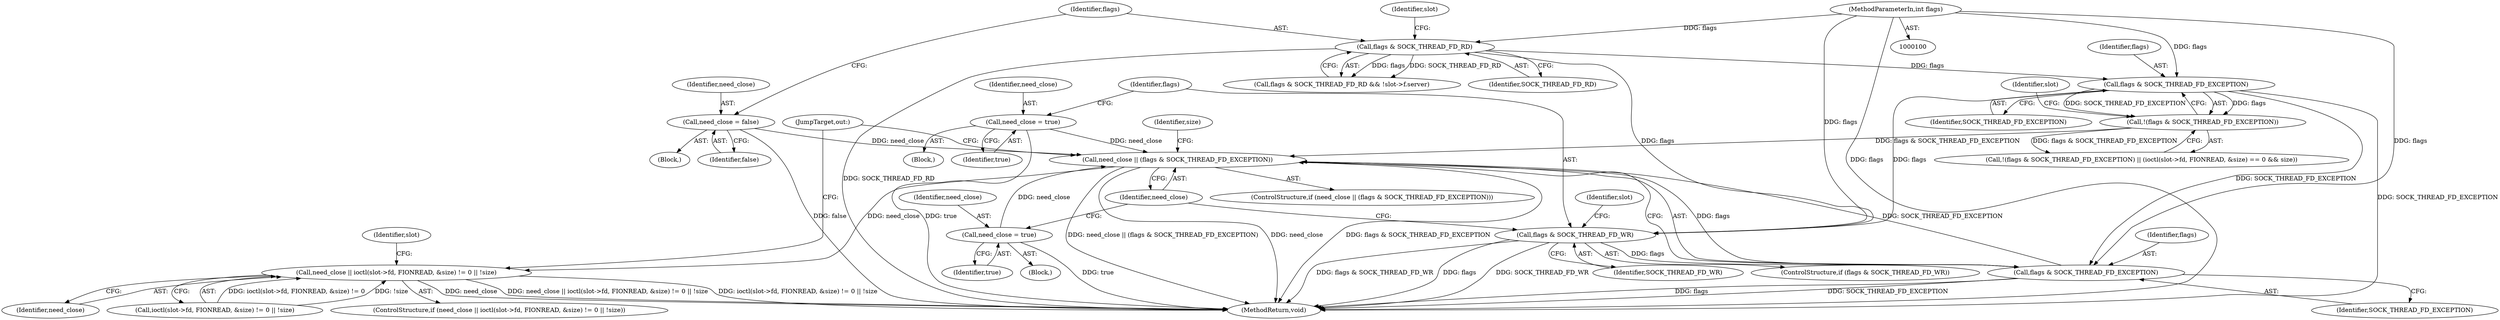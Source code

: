 digraph "0_Android_472271b153c5dc53c28beac55480a8d8434b2d5c_34@API" {
"1000215" [label="(Call,need_close || (flags & SOCK_THREAD_FD_EXCEPTION))"];
"1000211" [label="(Call,need_close = true)"];
"1000118" [label="(Call,need_close = false)"];
"1000182" [label="(Call,need_close = true)"];
"1000217" [label="(Call,flags & SOCK_THREAD_FD_EXCEPTION)"];
"1000186" [label="(Call,flags & SOCK_THREAD_FD_WR)"];
"1000147" [label="(Call,flags & SOCK_THREAD_FD_EXCEPTION)"];
"1000123" [label="(Call,flags & SOCK_THREAD_FD_RD)"];
"1000102" [label="(MethodParameterIn,int flags)"];
"1000146" [label="(Call,!(flags & SOCK_THREAD_FD_EXCEPTION))"];
"1000226" [label="(Call,need_close || ioctl(slot->fd, FIONREAD, &size) != 0 || !size)"];
"1000182" [label="(Call,need_close = true)"];
"1000242" [label="(JumpTarget,out:)"];
"1000188" [label="(Identifier,SOCK_THREAD_FD_WR)"];
"1000122" [label="(Call,flags & SOCK_THREAD_FD_RD && !slot->f.server)"];
"1000246" [label="(MethodReturn,void)"];
"1000186" [label="(Call,flags & SOCK_THREAD_FD_WR)"];
"1000212" [label="(Identifier,need_close)"];
"1000223" [label="(Identifier,size)"];
"1000215" [label="(Call,need_close || (flags & SOCK_THREAD_FD_EXCEPTION))"];
"1000225" [label="(ControlStructure,if (need_close || ioctl(slot->fd, FIONREAD, &size) != 0 || !size))"];
"1000104" [label="(Block,)"];
"1000213" [label="(Identifier,true)"];
"1000120" [label="(Identifier,false)"];
"1000184" [label="(Identifier,true)"];
"1000219" [label="(Identifier,SOCK_THREAD_FD_EXCEPTION)"];
"1000119" [label="(Identifier,need_close)"];
"1000118" [label="(Call,need_close = false)"];
"1000148" [label="(Identifier,flags)"];
"1000214" [label="(ControlStructure,if (need_close || (flags & SOCK_THREAD_FD_EXCEPTION)))"];
"1000216" [label="(Identifier,need_close)"];
"1000147" [label="(Call,flags & SOCK_THREAD_FD_EXCEPTION)"];
"1000211" [label="(Call,need_close = true)"];
"1000146" [label="(Call,!(flags & SOCK_THREAD_FD_EXCEPTION))"];
"1000124" [label="(Identifier,flags)"];
"1000217" [label="(Call,flags & SOCK_THREAD_FD_EXCEPTION)"];
"1000183" [label="(Identifier,need_close)"];
"1000129" [label="(Identifier,slot)"];
"1000187" [label="(Identifier,flags)"];
"1000125" [label="(Identifier,SOCK_THREAD_FD_RD)"];
"1000102" [label="(MethodParameterIn,int flags)"];
"1000228" [label="(Call,ioctl(slot->fd, FIONREAD, &size) != 0 || !size)"];
"1000149" [label="(Identifier,SOCK_THREAD_FD_EXCEPTION)"];
"1000241" [label="(Identifier,slot)"];
"1000195" [label="(Identifier,slot)"];
"1000201" [label="(Block,)"];
"1000154" [label="(Identifier,slot)"];
"1000226" [label="(Call,need_close || ioctl(slot->fd, FIONREAD, &size) != 0 || !size)"];
"1000218" [label="(Identifier,flags)"];
"1000145" [label="(Call,!(flags & SOCK_THREAD_FD_EXCEPTION) || (ioctl(slot->fd, FIONREAD, &size) == 0 && size))"];
"1000172" [label="(Block,)"];
"1000185" [label="(ControlStructure,if (flags & SOCK_THREAD_FD_WR))"];
"1000123" [label="(Call,flags & SOCK_THREAD_FD_RD)"];
"1000227" [label="(Identifier,need_close)"];
"1000215" -> "1000214"  [label="AST: "];
"1000215" -> "1000216"  [label="CFG: "];
"1000215" -> "1000217"  [label="CFG: "];
"1000216" -> "1000215"  [label="AST: "];
"1000217" -> "1000215"  [label="AST: "];
"1000223" -> "1000215"  [label="CFG: "];
"1000242" -> "1000215"  [label="CFG: "];
"1000215" -> "1000246"  [label="DDG: need_close"];
"1000215" -> "1000246"  [label="DDG: flags & SOCK_THREAD_FD_EXCEPTION"];
"1000215" -> "1000246"  [label="DDG: need_close || (flags & SOCK_THREAD_FD_EXCEPTION)"];
"1000211" -> "1000215"  [label="DDG: need_close"];
"1000118" -> "1000215"  [label="DDG: need_close"];
"1000182" -> "1000215"  [label="DDG: need_close"];
"1000217" -> "1000215"  [label="DDG: flags"];
"1000217" -> "1000215"  [label="DDG: SOCK_THREAD_FD_EXCEPTION"];
"1000146" -> "1000215"  [label="DDG: flags & SOCK_THREAD_FD_EXCEPTION"];
"1000215" -> "1000226"  [label="DDG: need_close"];
"1000211" -> "1000201"  [label="AST: "];
"1000211" -> "1000213"  [label="CFG: "];
"1000212" -> "1000211"  [label="AST: "];
"1000213" -> "1000211"  [label="AST: "];
"1000216" -> "1000211"  [label="CFG: "];
"1000211" -> "1000246"  [label="DDG: true"];
"1000118" -> "1000104"  [label="AST: "];
"1000118" -> "1000120"  [label="CFG: "];
"1000119" -> "1000118"  [label="AST: "];
"1000120" -> "1000118"  [label="AST: "];
"1000124" -> "1000118"  [label="CFG: "];
"1000118" -> "1000246"  [label="DDG: false"];
"1000182" -> "1000172"  [label="AST: "];
"1000182" -> "1000184"  [label="CFG: "];
"1000183" -> "1000182"  [label="AST: "];
"1000184" -> "1000182"  [label="AST: "];
"1000187" -> "1000182"  [label="CFG: "];
"1000182" -> "1000246"  [label="DDG: true"];
"1000217" -> "1000219"  [label="CFG: "];
"1000218" -> "1000217"  [label="AST: "];
"1000219" -> "1000217"  [label="AST: "];
"1000217" -> "1000246"  [label="DDG: SOCK_THREAD_FD_EXCEPTION"];
"1000217" -> "1000246"  [label="DDG: flags"];
"1000186" -> "1000217"  [label="DDG: flags"];
"1000102" -> "1000217"  [label="DDG: flags"];
"1000147" -> "1000217"  [label="DDG: SOCK_THREAD_FD_EXCEPTION"];
"1000186" -> "1000185"  [label="AST: "];
"1000186" -> "1000188"  [label="CFG: "];
"1000187" -> "1000186"  [label="AST: "];
"1000188" -> "1000186"  [label="AST: "];
"1000195" -> "1000186"  [label="CFG: "];
"1000216" -> "1000186"  [label="CFG: "];
"1000186" -> "1000246"  [label="DDG: SOCK_THREAD_FD_WR"];
"1000186" -> "1000246"  [label="DDG: flags & SOCK_THREAD_FD_WR"];
"1000186" -> "1000246"  [label="DDG: flags"];
"1000147" -> "1000186"  [label="DDG: flags"];
"1000123" -> "1000186"  [label="DDG: flags"];
"1000102" -> "1000186"  [label="DDG: flags"];
"1000147" -> "1000146"  [label="AST: "];
"1000147" -> "1000149"  [label="CFG: "];
"1000148" -> "1000147"  [label="AST: "];
"1000149" -> "1000147"  [label="AST: "];
"1000146" -> "1000147"  [label="CFG: "];
"1000147" -> "1000246"  [label="DDG: SOCK_THREAD_FD_EXCEPTION"];
"1000147" -> "1000146"  [label="DDG: flags"];
"1000147" -> "1000146"  [label="DDG: SOCK_THREAD_FD_EXCEPTION"];
"1000123" -> "1000147"  [label="DDG: flags"];
"1000102" -> "1000147"  [label="DDG: flags"];
"1000123" -> "1000122"  [label="AST: "];
"1000123" -> "1000125"  [label="CFG: "];
"1000124" -> "1000123"  [label="AST: "];
"1000125" -> "1000123"  [label="AST: "];
"1000129" -> "1000123"  [label="CFG: "];
"1000122" -> "1000123"  [label="CFG: "];
"1000123" -> "1000246"  [label="DDG: SOCK_THREAD_FD_RD"];
"1000123" -> "1000122"  [label="DDG: flags"];
"1000123" -> "1000122"  [label="DDG: SOCK_THREAD_FD_RD"];
"1000102" -> "1000123"  [label="DDG: flags"];
"1000102" -> "1000100"  [label="AST: "];
"1000102" -> "1000246"  [label="DDG: flags"];
"1000146" -> "1000145"  [label="AST: "];
"1000154" -> "1000146"  [label="CFG: "];
"1000145" -> "1000146"  [label="CFG: "];
"1000146" -> "1000145"  [label="DDG: flags & SOCK_THREAD_FD_EXCEPTION"];
"1000226" -> "1000225"  [label="AST: "];
"1000226" -> "1000227"  [label="CFG: "];
"1000226" -> "1000228"  [label="CFG: "];
"1000227" -> "1000226"  [label="AST: "];
"1000228" -> "1000226"  [label="AST: "];
"1000241" -> "1000226"  [label="CFG: "];
"1000242" -> "1000226"  [label="CFG: "];
"1000226" -> "1000246"  [label="DDG: need_close"];
"1000226" -> "1000246"  [label="DDG: need_close || ioctl(slot->fd, FIONREAD, &size) != 0 || !size"];
"1000226" -> "1000246"  [label="DDG: ioctl(slot->fd, FIONREAD, &size) != 0 || !size"];
"1000228" -> "1000226"  [label="DDG: ioctl(slot->fd, FIONREAD, &size) != 0"];
"1000228" -> "1000226"  [label="DDG: !size"];
}
